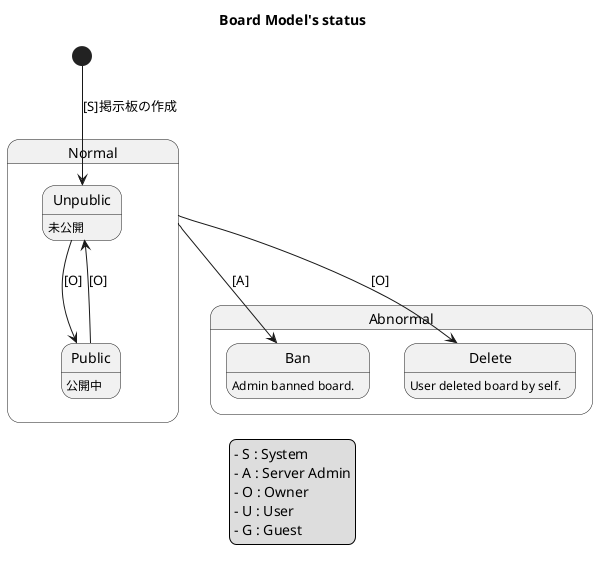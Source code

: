 
@startuml
title Board Model's status



state Normal{
  Public   : 公開中
  Unpublic : 未公開
}

state Abnormal{
  Ban    : Admin banned board.
  Delete : User deleted board by self.
}

[*]      -down-> Unpublic : [S]掲示板の作成
Unpublic -down-> Public : [O]
Public   -up-> Unpublic : [O]

Normal --> Ban : [A]
Normal --> Delete : [O]

legend
- S : System
- A : Server Admin
- O : Owner
- U : User
- G : Guest
end legend

@enduml